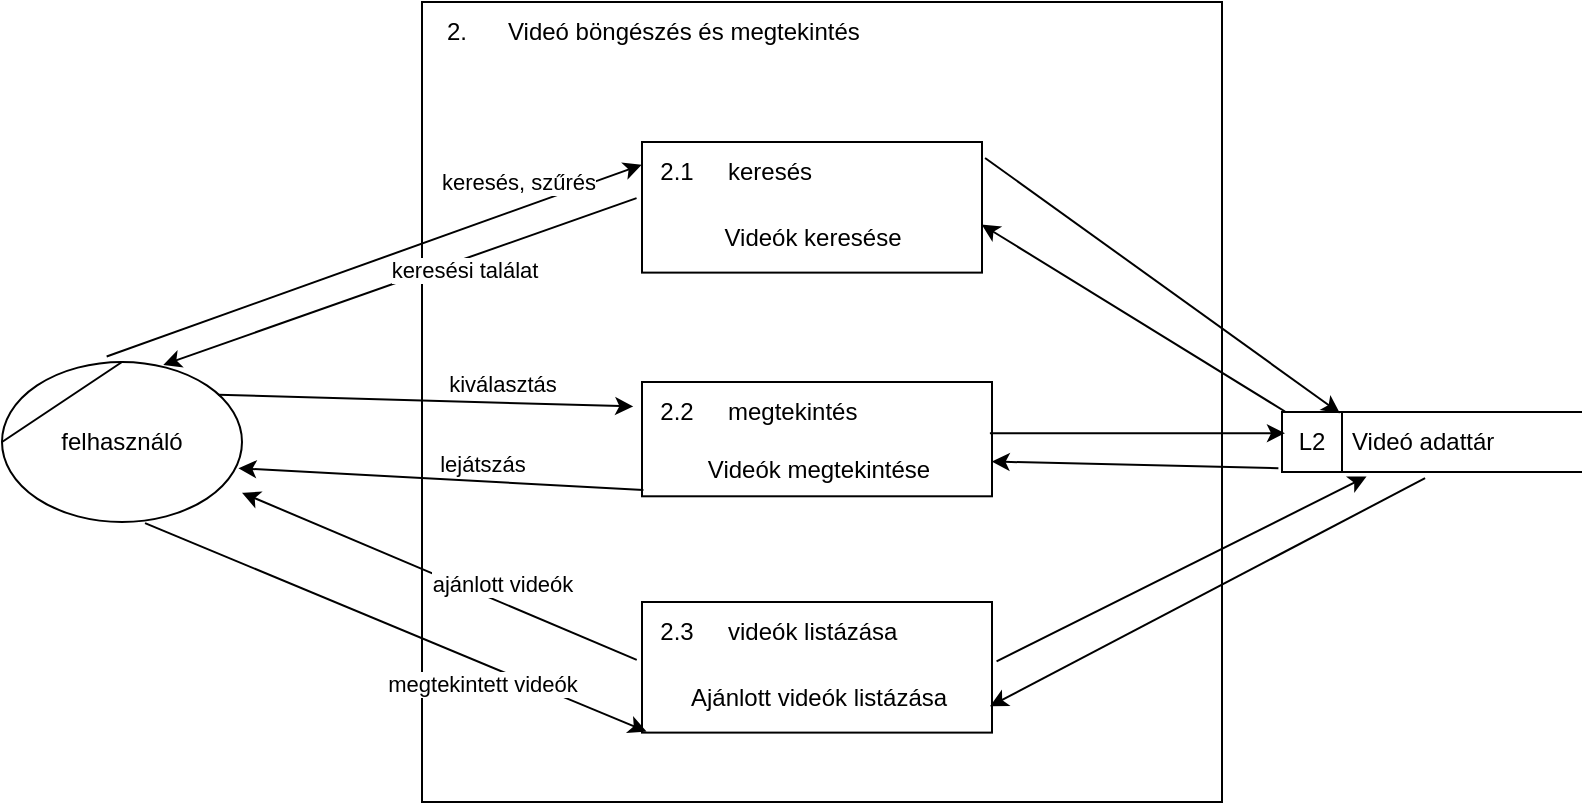 <mxfile version="20.8.20" type="device"><diagram id="W53Hfdhd5WdrqI7rBeUj" name="Page-1"><mxGraphModel dx="1114" dy="550" grid="1" gridSize="10" guides="1" tooltips="1" connect="1" arrows="1" fold="1" page="1" pageScale="1" pageWidth="850" pageHeight="1100" math="0" shadow="0"><root><mxCell id="0"/><mxCell id="1" parent="0"/><mxCell id="_OSHTU-WRTwA6p4XFrME-1" value="" style="html=1;dashed=0;whitespace=wrap;shape=mxgraph.dfd.process;align=center;container=1;collapsible=0;spacingTop=30;" parent="1" vertex="1"><mxGeometry x="250" y="40" width="400" height="400" as="geometry"/></mxCell><mxCell id="_OSHTU-WRTwA6p4XFrME-2" value="2." style="text;html=1;strokeColor=none;fillColor=none;align=center;verticalAlign=middle;whiteSpace=wrap;rounded=0;movable=0;resizable=0;rotatable=0;cloneable=0;deletable=0;connectable=0;allowArrows=0;pointerEvents=1;" parent="_OSHTU-WRTwA6p4XFrME-1" vertex="1"><mxGeometry width="35" height="30" as="geometry"/></mxCell><mxCell id="_OSHTU-WRTwA6p4XFrME-3" value="Videó böngészés és megtekintés" style="text;html=1;strokeColor=none;fillColor=none;align=left;verticalAlign=middle;whiteSpace=wrap;rounded=0;movable=0;resizable=0;connectable=0;allowArrows=0;rotatable=0;cloneable=0;deletable=0;spacingLeft=6;autosize=1;resizeWidth=0;" parent="_OSHTU-WRTwA6p4XFrME-1" vertex="1"><mxGeometry x="35" width="200" height="30" as="geometry"/></mxCell><mxCell id="_OSHTU-WRTwA6p4XFrME-7" value="Videók megtekintése" style="html=1;dashed=0;whitespace=wrap;shape=mxgraph.dfd.process;align=center;container=1;collapsible=0;spacingTop=30;" parent="_OSHTU-WRTwA6p4XFrME-1" vertex="1"><mxGeometry x="110" y="190.002" width="175" height="57.143" as="geometry"/></mxCell><mxCell id="_OSHTU-WRTwA6p4XFrME-8" value="2.2" style="text;html=1;strokeColor=none;fillColor=none;align=center;verticalAlign=middle;whiteSpace=wrap;rounded=0;movable=0;resizable=0;rotatable=0;cloneable=0;deletable=0;connectable=0;allowArrows=0;pointerEvents=1;" parent="_OSHTU-WRTwA6p4XFrME-7" vertex="1"><mxGeometry width="35" height="30" as="geometry"/></mxCell><mxCell id="_OSHTU-WRTwA6p4XFrME-9" value="megtekintés" style="text;html=1;strokeColor=none;fillColor=none;align=left;verticalAlign=middle;whiteSpace=wrap;rounded=0;movable=0;resizable=0;connectable=0;allowArrows=0;rotatable=0;cloneable=0;deletable=0;spacingLeft=6;autosize=1;resizeWidth=0;" parent="_OSHTU-WRTwA6p4XFrME-7" vertex="1"><mxGeometry x="35" width="90" height="30" as="geometry"/></mxCell><mxCell id="_OSHTU-WRTwA6p4XFrME-4" value="Videók keresése" style="html=1;dashed=0;whitespace=wrap;shape=mxgraph.dfd.process;align=center;container=1;collapsible=0;spacingTop=30;" parent="_OSHTU-WRTwA6p4XFrME-1" vertex="1"><mxGeometry x="110" y="70" width="170" height="65.31" as="geometry"/></mxCell><mxCell id="_OSHTU-WRTwA6p4XFrME-5" value="2.1" style="text;html=1;strokeColor=none;fillColor=none;align=center;verticalAlign=middle;whiteSpace=wrap;rounded=0;movable=0;resizable=0;rotatable=0;cloneable=0;deletable=0;connectable=0;allowArrows=0;pointerEvents=1;" parent="_OSHTU-WRTwA6p4XFrME-4" vertex="1"><mxGeometry width="35" height="30" as="geometry"/></mxCell><mxCell id="_OSHTU-WRTwA6p4XFrME-6" value="keresés" style="text;html=1;strokeColor=none;fillColor=none;align=left;verticalAlign=middle;whiteSpace=wrap;rounded=0;movable=0;resizable=0;connectable=0;allowArrows=0;rotatable=0;cloneable=0;deletable=0;spacingLeft=6;autosize=1;resizeWidth=0;" parent="_OSHTU-WRTwA6p4XFrME-4" vertex="1"><mxGeometry x="35" width="70" height="30" as="geometry"/></mxCell><mxCell id="_OSHTU-WRTwA6p4XFrME-32" value="Ajánlott videók listázása" style="html=1;dashed=0;whitespace=wrap;shape=mxgraph.dfd.process;align=center;container=1;collapsible=0;spacingTop=30;" parent="_OSHTU-WRTwA6p4XFrME-1" vertex="1"><mxGeometry x="110" y="299.998" width="175" height="65.306" as="geometry"/></mxCell><mxCell id="_OSHTU-WRTwA6p4XFrME-33" value="2.3" style="text;html=1;strokeColor=none;fillColor=none;align=center;verticalAlign=middle;whiteSpace=wrap;rounded=0;movable=0;resizable=0;rotatable=0;cloneable=0;deletable=0;connectable=0;allowArrows=0;pointerEvents=1;" parent="_OSHTU-WRTwA6p4XFrME-32" vertex="1"><mxGeometry width="35" height="30" as="geometry"/></mxCell><mxCell id="_OSHTU-WRTwA6p4XFrME-34" value="videók listázása" style="text;html=1;strokeColor=none;fillColor=none;align=left;verticalAlign=middle;whiteSpace=wrap;rounded=0;movable=0;resizable=0;connectable=0;allowArrows=0;rotatable=0;cloneable=0;deletable=0;spacingLeft=6;autosize=1;resizeWidth=0;" parent="_OSHTU-WRTwA6p4XFrME-32" vertex="1"><mxGeometry x="35" width="110" height="30" as="geometry"/></mxCell><mxCell id="_OSHTU-WRTwA6p4XFrME-10" value="Videó adattár" style="html=1;dashed=0;whitespace=wrap;shape=mxgraph.dfd.dataStoreID;align=left;spacingLeft=33;container=1;collapsible=0;autosize=0;" parent="1" vertex="1"><mxGeometry x="680" y="245" width="150" height="30" as="geometry"/></mxCell><mxCell id="_OSHTU-WRTwA6p4XFrME-11" value="L2" style="text;html=1;strokeColor=none;fillColor=none;align=center;verticalAlign=middle;whiteSpace=wrap;rounded=0;movable=0;resizable=0;rotatable=0;cloneable=0;deletable=0;allowArrows=0;connectable=0;" parent="_OSHTU-WRTwA6p4XFrME-10" vertex="1"><mxGeometry width="30" height="30" as="geometry"/></mxCell><mxCell id="_OSHTU-WRTwA6p4XFrME-17" value="felhasználó" style="shape=stencil(tZRtjoMgEIZPw98GJR6gYXfvQe10nZQCAbYft99RNKlW7GajiTGZeeXhnZGBCRka5YCVvGHig5VlwTm9Kb5NYhUc1DElr8qjOmhISojenuGGx9gz0DTgMbaq+GR8T9+0j5C1NYYgaE0YKU86wRQaWsvvCdZv/xhFjvgXiOB7kynLyq+/Y3fVNuBiI79j7OB+db/rgceOi61+3Grg4v9YISmTO9xCHlR9/vb2xxxnzYDW6AK8OfLTeZzO66ynzM5CnqyHBUsn1DqN9UITnWoH/kUY5Iu9PtVUzRY1jx4IGk22K9UioSs+44+uvFxl3bKX1nTZdE12iV8=);whiteSpace=wrap;html=1;" parent="1" vertex="1"><mxGeometry x="40" y="220" width="120" height="80" as="geometry"/></mxCell><mxCell id="_OSHTU-WRTwA6p4XFrME-35" value="ajánlott videók" style="endArrow=classic;html=1;rounded=0;verticalAlign=bottom;exitX=-0.015;exitY=0.443;exitDx=0;exitDy=0;exitPerimeter=0;" parent="1" target="_OSHTU-WRTwA6p4XFrME-17" edge="1" source="_OSHTU-WRTwA6p4XFrME-32"><mxGeometry x="-0.316" width="50" height="50" relative="1" as="geometry"><mxPoint x="330" y="379.5" as="sourcePoint"/><mxPoint x="200" y="379.5" as="targetPoint"/><mxPoint as="offset"/></mxGeometry></mxCell><mxCell id="_OSHTU-WRTwA6p4XFrME-14" value="" style="endArrow=classic;html=1;rounded=0;verticalAlign=bottom;exitX=0.994;exitY=0.448;exitDx=0;exitDy=0;exitPerimeter=0;entryX=0.01;entryY=0.353;entryDx=0;entryDy=0;entryPerimeter=0;" parent="1" source="_OSHTU-WRTwA6p4XFrME-7" target="_OSHTU-WRTwA6p4XFrME-10" edge="1"><mxGeometry width="50" height="50" relative="1" as="geometry"><mxPoint x="530" y="309.5" as="sourcePoint"/><mxPoint x="690" y="310" as="targetPoint"/><Array as="points"/></mxGeometry></mxCell><mxCell id="_OSHTU-WRTwA6p4XFrME-31" value="" style="endArrow=classic;html=1;rounded=0;verticalAlign=bottom;exitX=-0.012;exitY=0.936;exitDx=0;exitDy=0;exitPerimeter=0;entryX=0.999;entryY=0.696;entryDx=0;entryDy=0;entryPerimeter=0;" parent="1" source="_OSHTU-WRTwA6p4XFrME-10" target="_OSHTU-WRTwA6p4XFrME-7" edge="1"><mxGeometry width="50" height="50" relative="1" as="geometry"><mxPoint x="680" y="330" as="sourcePoint"/><mxPoint x="530" y="273" as="targetPoint"/></mxGeometry></mxCell><mxCell id="_OSHTU-WRTwA6p4XFrME-39" value="" style="endArrow=classic;html=1;rounded=0;verticalAlign=bottom;entryX=0.994;entryY=0.799;entryDx=0;entryDy=0;entryPerimeter=0;exitX=0.477;exitY=1.103;exitDx=0;exitDy=0;exitPerimeter=0;" parent="1" source="_OSHTU-WRTwA6p4XFrME-10" target="_OSHTU-WRTwA6p4XFrME-32" edge="1"><mxGeometry width="50" height="50" relative="1" as="geometry"><mxPoint x="740" y="350" as="sourcePoint"/><mxPoint x="530" y="429" as="targetPoint"/></mxGeometry></mxCell><mxCell id="JCidJc8U1WBIA3_yEWYO-2" value="keresési találat" style="endArrow=classic;html=1;rounded=0;verticalAlign=bottom;entryX=0.672;entryY=0.018;entryDx=0;entryDy=0;entryPerimeter=0;exitX=-0.016;exitY=0.43;exitDx=0;exitDy=0;exitPerimeter=0;" parent="1" source="_OSHTU-WRTwA6p4XFrME-4" target="_OSHTU-WRTwA6p4XFrME-17" edge="1"><mxGeometry x="-0.236" y="14" width="50" height="50" relative="1" as="geometry"><mxPoint x="340" y="170" as="sourcePoint"/><mxPoint x="170" y="163" as="targetPoint"/><mxPoint as="offset"/></mxGeometry></mxCell><mxCell id="_OSHTU-WRTwA6p4XFrME-12" value="" style="endArrow=classic;html=1;rounded=0;verticalAlign=bottom;entryX=0.193;entryY=0.02;entryDx=0;entryDy=0;entryPerimeter=0;exitX=1.009;exitY=0.122;exitDx=0;exitDy=0;exitPerimeter=0;" parent="1" source="_OSHTU-WRTwA6p4XFrME-4" target="_OSHTU-WRTwA6p4XFrME-10" edge="1"><mxGeometry width="50" height="50" relative="1" as="geometry"><mxPoint x="550" y="160" as="sourcePoint"/><mxPoint x="680" y="260" as="targetPoint"/></mxGeometry></mxCell><mxCell id="_OSHTU-WRTwA6p4XFrME-13" value="" style="endArrow=classic;html=1;rounded=0;verticalAlign=bottom;entryX=0.999;entryY=0.632;entryDx=0;entryDy=0;entryPerimeter=0;exitX=0.01;exitY=-0.008;exitDx=0;exitDy=0;exitPerimeter=0;" parent="1" source="_OSHTU-WRTwA6p4XFrME-10" target="_OSHTU-WRTwA6p4XFrME-4" edge="1"><mxGeometry width="50" height="50" relative="1" as="geometry"><mxPoint x="680" y="300" as="sourcePoint"/><mxPoint x="520" y="180" as="targetPoint"/></mxGeometry></mxCell><mxCell id="JCidJc8U1WBIA3_yEWYO-3" value="lejátszás" style="endArrow=classic;html=1;rounded=0;verticalAlign=bottom;entryX=-0.025;entryY=0.214;entryDx=0;entryDy=0;entryPerimeter=0;exitX=0.901;exitY=0.205;exitDx=0;exitDy=0;exitPerimeter=0;" parent="1" source="_OSHTU-WRTwA6p4XFrME-17" target="_OSHTU-WRTwA6p4XFrME-7" edge="1"><mxGeometry x="0.282" y="-40" width="50" height="50" relative="1" as="geometry"><mxPoint x="340" y="389.5" as="sourcePoint"/><mxPoint x="190" y="390" as="targetPoint"/><mxPoint as="offset"/></mxGeometry></mxCell><mxCell id="_OSHTU-WRTwA6p4XFrME-28" value="kiválasztás" style="endArrow=classic;html=1;rounded=0;verticalAlign=bottom;entryX=0.985;entryY=0.664;entryDx=0;entryDy=0;entryPerimeter=0;exitX=0.004;exitY=0.944;exitDx=0;exitDy=0;exitPerimeter=0;" parent="1" source="_OSHTU-WRTwA6p4XFrME-7" target="_OSHTU-WRTwA6p4XFrME-17" edge="1"><mxGeometry x="-0.281" y="-40" width="50" height="50" relative="1" as="geometry"><mxPoint x="330" y="300" as="sourcePoint"/><mxPoint x="190" y="350" as="targetPoint"/><mxPoint as="offset"/></mxGeometry></mxCell><mxCell id="_OSHTU-WRTwA6p4XFrME-37" value="" style="endArrow=classic;html=1;rounded=0;verticalAlign=bottom;exitX=1.013;exitY=0.455;exitDx=0;exitDy=0;exitPerimeter=0;entryX=0.282;entryY=1.075;entryDx=0;entryDy=0;entryPerimeter=0;" parent="1" source="_OSHTU-WRTwA6p4XFrME-32" target="_OSHTU-WRTwA6p4XFrME-10" edge="1"><mxGeometry width="50" height="50" relative="1" as="geometry"><mxPoint x="520" y="410" as="sourcePoint"/><mxPoint x="690" y="340" as="targetPoint"/><Array as="points"/></mxGeometry></mxCell><mxCell id="UNRKNPNKBEwAIlkUf2E_-2" value="keresés, szűrés" style="endArrow=classic;html=1;rounded=0;verticalAlign=bottom;entryX=-0.001;entryY=0.175;entryDx=0;entryDy=0;entryPerimeter=0;exitX=0.436;exitY=-0.034;exitDx=0;exitDy=0;exitPerimeter=0;" edge="1" parent="1" source="_OSHTU-WRTwA6p4XFrME-17" target="_OSHTU-WRTwA6p4XFrME-4"><mxGeometry x="0.55" y="3" width="50" height="50" relative="1" as="geometry"><mxPoint x="345" y="140" as="sourcePoint"/><mxPoint x="100" y="193" as="targetPoint"/><mxPoint y="-1" as="offset"/></mxGeometry></mxCell><mxCell id="UNRKNPNKBEwAIlkUf2E_-3" value="megtekintett videók" style="endArrow=classic;html=1;rounded=0;verticalAlign=bottom;entryX=0.013;entryY=0.992;entryDx=0;entryDy=0;entryPerimeter=0;exitX=0.596;exitY=1.007;exitDx=0;exitDy=0;exitPerimeter=0;" edge="1" parent="1" source="_OSHTU-WRTwA6p4XFrME-17" target="_OSHTU-WRTwA6p4XFrME-32"><mxGeometry x="0.399" y="-18" width="50" height="50" relative="1" as="geometry"><mxPoint x="158" y="246" as="sourcePoint"/><mxPoint x="366" y="252" as="targetPoint"/><mxPoint as="offset"/></mxGeometry></mxCell></root></mxGraphModel></diagram></mxfile>